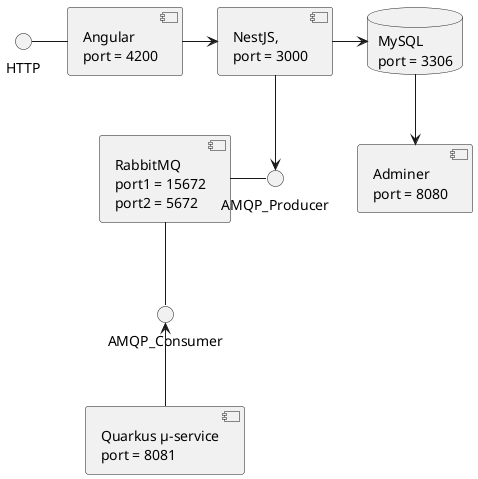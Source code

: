 @startuml
component Angular [
Angular
port = 4200
]
component nestjs [
NestJS, 
port = 3000
]
component rabbitmq [
RabbitMQ
port1 = 15672
port2 = 5672]
component adminer [
Adminer
port = 8080
]
component quarkus [
Quarkus μ-service
port = 8081
]

database mysql [
MySQL
port = 3306
]

interface HTTP as http
interface AMQP_Producer as amqpp
interface AMQP_Consumer as amqpc

http -right- Angular
Angular -right-> nestjs
nestjs -> mysql
mysql -down-> adminer
nestjs --> amqpp
amqpp -left- rabbitmq
rabbitmq -down- amqpc
quarkus -up-> amqpc

@enduml